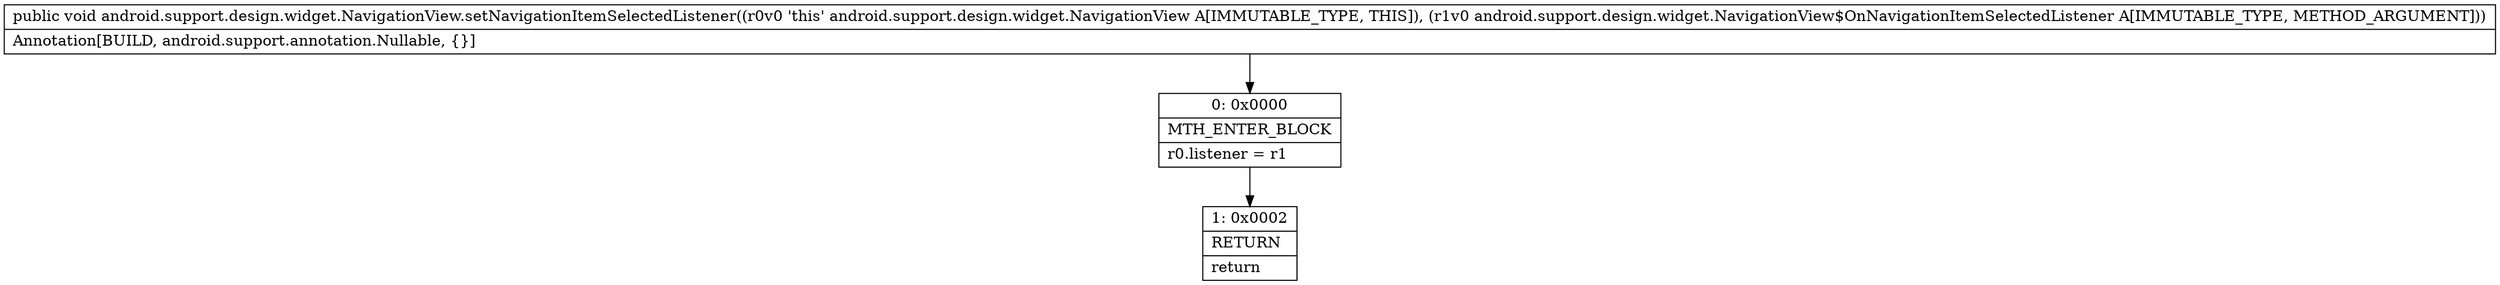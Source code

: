 digraph "CFG forandroid.support.design.widget.NavigationView.setNavigationItemSelectedListener(Landroid\/support\/design\/widget\/NavigationView$OnNavigationItemSelectedListener;)V" {
Node_0 [shape=record,label="{0\:\ 0x0000|MTH_ENTER_BLOCK\l|r0.listener = r1\l}"];
Node_1 [shape=record,label="{1\:\ 0x0002|RETURN\l|return\l}"];
MethodNode[shape=record,label="{public void android.support.design.widget.NavigationView.setNavigationItemSelectedListener((r0v0 'this' android.support.design.widget.NavigationView A[IMMUTABLE_TYPE, THIS]), (r1v0 android.support.design.widget.NavigationView$OnNavigationItemSelectedListener A[IMMUTABLE_TYPE, METHOD_ARGUMENT]))  | Annotation[BUILD, android.support.annotation.Nullable, \{\}]\l}"];
MethodNode -> Node_0;
Node_0 -> Node_1;
}

